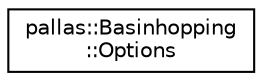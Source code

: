 digraph "Graphical Class Hierarchy"
{
  edge [fontname="Helvetica",fontsize="10",labelfontname="Helvetica",labelfontsize="10"];
  node [fontname="Helvetica",fontsize="10",shape=record];
  rankdir="LR";
  Node1 [label="pallas::Basinhopping\l::Options",height=0.2,width=0.4,color="black", fillcolor="white", style="filled",URL="$structpallas_1_1_basinhopping_1_1_options.html"];
}
